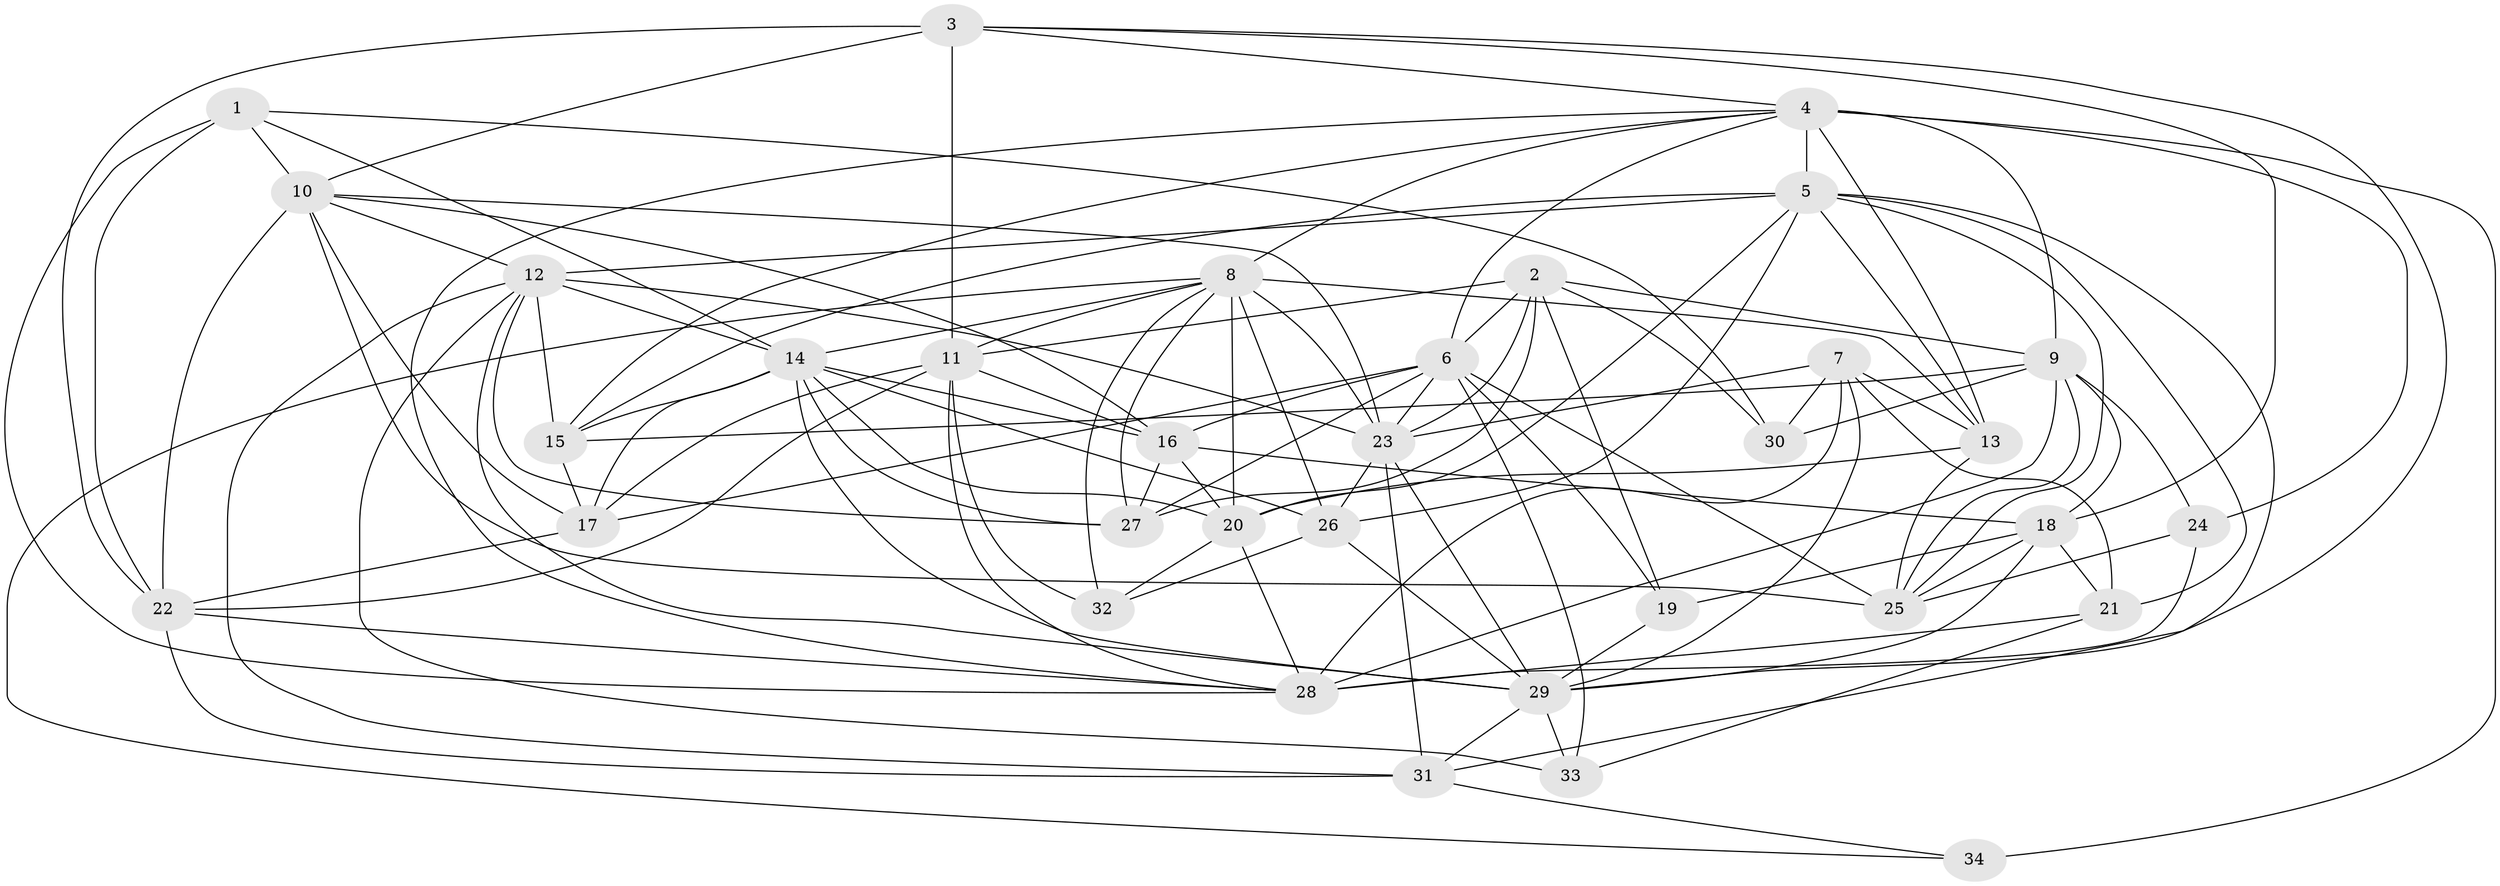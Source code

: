 // original degree distribution, {4: 1.0}
// Generated by graph-tools (version 1.1) at 2025/53/03/04/25 22:53:45]
// undirected, 34 vertices, 116 edges
graph export_dot {
  node [color=gray90,style=filled];
  1;
  2;
  3;
  4;
  5;
  6;
  7;
  8;
  9;
  10;
  11;
  12;
  13;
  14;
  15;
  16;
  17;
  18;
  19;
  20;
  21;
  22;
  23;
  24;
  25;
  26;
  27;
  28;
  29;
  30;
  31;
  32;
  33;
  34;
  1 -- 10 [weight=1.0];
  1 -- 14 [weight=2.0];
  1 -- 22 [weight=3.0];
  1 -- 28 [weight=1.0];
  1 -- 30 [weight=1.0];
  2 -- 6 [weight=1.0];
  2 -- 9 [weight=2.0];
  2 -- 11 [weight=1.0];
  2 -- 19 [weight=1.0];
  2 -- 23 [weight=1.0];
  2 -- 27 [weight=1.0];
  2 -- 30 [weight=1.0];
  3 -- 4 [weight=1.0];
  3 -- 10 [weight=2.0];
  3 -- 11 [weight=2.0];
  3 -- 18 [weight=1.0];
  3 -- 22 [weight=1.0];
  3 -- 29 [weight=1.0];
  4 -- 5 [weight=2.0];
  4 -- 6 [weight=1.0];
  4 -- 8 [weight=1.0];
  4 -- 9 [weight=1.0];
  4 -- 13 [weight=1.0];
  4 -- 15 [weight=1.0];
  4 -- 24 [weight=1.0];
  4 -- 28 [weight=1.0];
  4 -- 34 [weight=2.0];
  5 -- 12 [weight=1.0];
  5 -- 13 [weight=1.0];
  5 -- 15 [weight=1.0];
  5 -- 20 [weight=1.0];
  5 -- 21 [weight=1.0];
  5 -- 25 [weight=1.0];
  5 -- 26 [weight=1.0];
  5 -- 31 [weight=1.0];
  6 -- 16 [weight=1.0];
  6 -- 17 [weight=1.0];
  6 -- 19 [weight=1.0];
  6 -- 23 [weight=2.0];
  6 -- 25 [weight=1.0];
  6 -- 27 [weight=1.0];
  6 -- 33 [weight=1.0];
  7 -- 13 [weight=2.0];
  7 -- 21 [weight=2.0];
  7 -- 23 [weight=1.0];
  7 -- 28 [weight=1.0];
  7 -- 29 [weight=1.0];
  7 -- 30 [weight=3.0];
  8 -- 11 [weight=1.0];
  8 -- 13 [weight=2.0];
  8 -- 14 [weight=1.0];
  8 -- 20 [weight=1.0];
  8 -- 23 [weight=1.0];
  8 -- 26 [weight=2.0];
  8 -- 27 [weight=1.0];
  8 -- 32 [weight=1.0];
  8 -- 34 [weight=1.0];
  9 -- 15 [weight=1.0];
  9 -- 18 [weight=1.0];
  9 -- 24 [weight=1.0];
  9 -- 25 [weight=1.0];
  9 -- 28 [weight=2.0];
  9 -- 30 [weight=1.0];
  10 -- 12 [weight=1.0];
  10 -- 16 [weight=1.0];
  10 -- 17 [weight=1.0];
  10 -- 22 [weight=2.0];
  10 -- 23 [weight=1.0];
  10 -- 25 [weight=1.0];
  11 -- 16 [weight=2.0];
  11 -- 17 [weight=1.0];
  11 -- 22 [weight=1.0];
  11 -- 28 [weight=1.0];
  11 -- 32 [weight=1.0];
  12 -- 14 [weight=2.0];
  12 -- 15 [weight=1.0];
  12 -- 23 [weight=1.0];
  12 -- 27 [weight=1.0];
  12 -- 29 [weight=1.0];
  12 -- 31 [weight=1.0];
  12 -- 33 [weight=1.0];
  13 -- 20 [weight=2.0];
  13 -- 25 [weight=4.0];
  14 -- 15 [weight=1.0];
  14 -- 16 [weight=1.0];
  14 -- 17 [weight=1.0];
  14 -- 20 [weight=1.0];
  14 -- 26 [weight=1.0];
  14 -- 27 [weight=1.0];
  14 -- 29 [weight=1.0];
  15 -- 17 [weight=1.0];
  16 -- 18 [weight=1.0];
  16 -- 20 [weight=3.0];
  16 -- 27 [weight=1.0];
  17 -- 22 [weight=1.0];
  18 -- 19 [weight=1.0];
  18 -- 21 [weight=1.0];
  18 -- 25 [weight=1.0];
  18 -- 29 [weight=2.0];
  19 -- 29 [weight=1.0];
  20 -- 28 [weight=1.0];
  20 -- 32 [weight=1.0];
  21 -- 28 [weight=1.0];
  21 -- 33 [weight=1.0];
  22 -- 28 [weight=1.0];
  22 -- 31 [weight=1.0];
  23 -- 26 [weight=1.0];
  23 -- 29 [weight=1.0];
  23 -- 31 [weight=1.0];
  24 -- 25 [weight=1.0];
  24 -- 28 [weight=1.0];
  26 -- 29 [weight=2.0];
  26 -- 32 [weight=1.0];
  29 -- 31 [weight=1.0];
  29 -- 33 [weight=1.0];
  31 -- 34 [weight=1.0];
}
